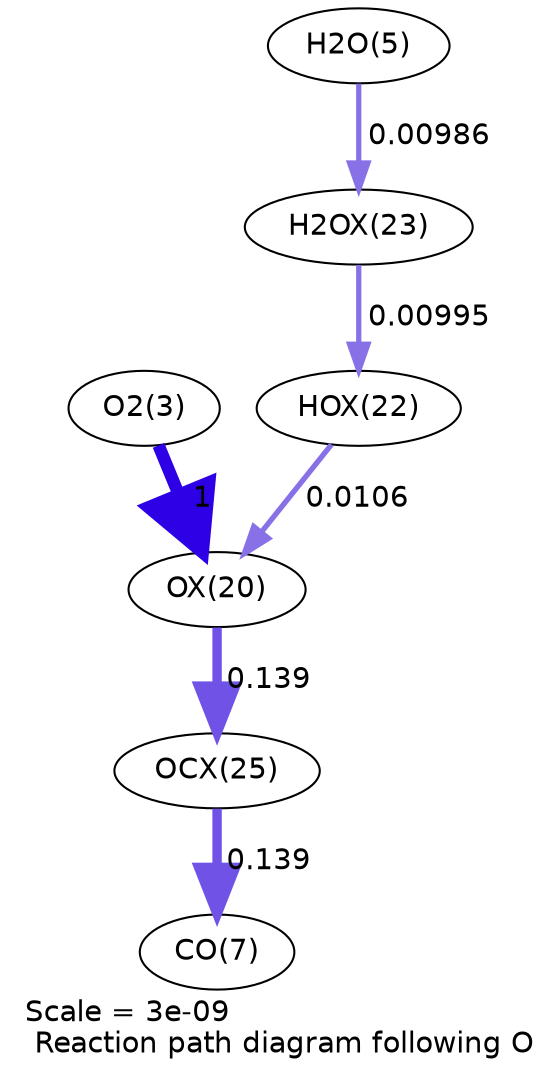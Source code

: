 digraph reaction_paths {
center=1;
s5 -> s104[fontname="Helvetica", penwidth=6, arrowsize=3, color="0.7, 1.5, 0.9"
, label=" 1"];
s106 -> s104[fontname="Helvetica", penwidth=2.57, arrowsize=1.29, color="0.7, 0.511, 0.9"
, label=" 0.0106"];
s104 -> s109[fontname="Helvetica", penwidth=4.51, arrowsize=2.25, color="0.7, 0.639, 0.9"
, label=" 0.139"];
s107 -> s106[fontname="Helvetica", penwidth=2.52, arrowsize=1.26, color="0.7, 0.51, 0.9"
, label=" 0.00995"];
s7 -> s107[fontname="Helvetica", penwidth=2.51, arrowsize=1.26, color="0.7, 0.51, 0.9"
, label=" 0.00986"];
s109 -> s9[fontname="Helvetica", penwidth=4.51, arrowsize=2.25, color="0.7, 0.639, 0.9"
, label=" 0.139"];
s5 [ fontname="Helvetica", label="O2(3)"];
s7 [ fontname="Helvetica", label="H2O(5)"];
s9 [ fontname="Helvetica", label="CO(7)"];
s104 [ fontname="Helvetica", label="OX(20)"];
s106 [ fontname="Helvetica", label="HOX(22)"];
s107 [ fontname="Helvetica", label="H2OX(23)"];
s109 [ fontname="Helvetica", label="OCX(25)"];
 label = "Scale = 3e-09\l Reaction path diagram following O";
 fontname = "Helvetica";
}
